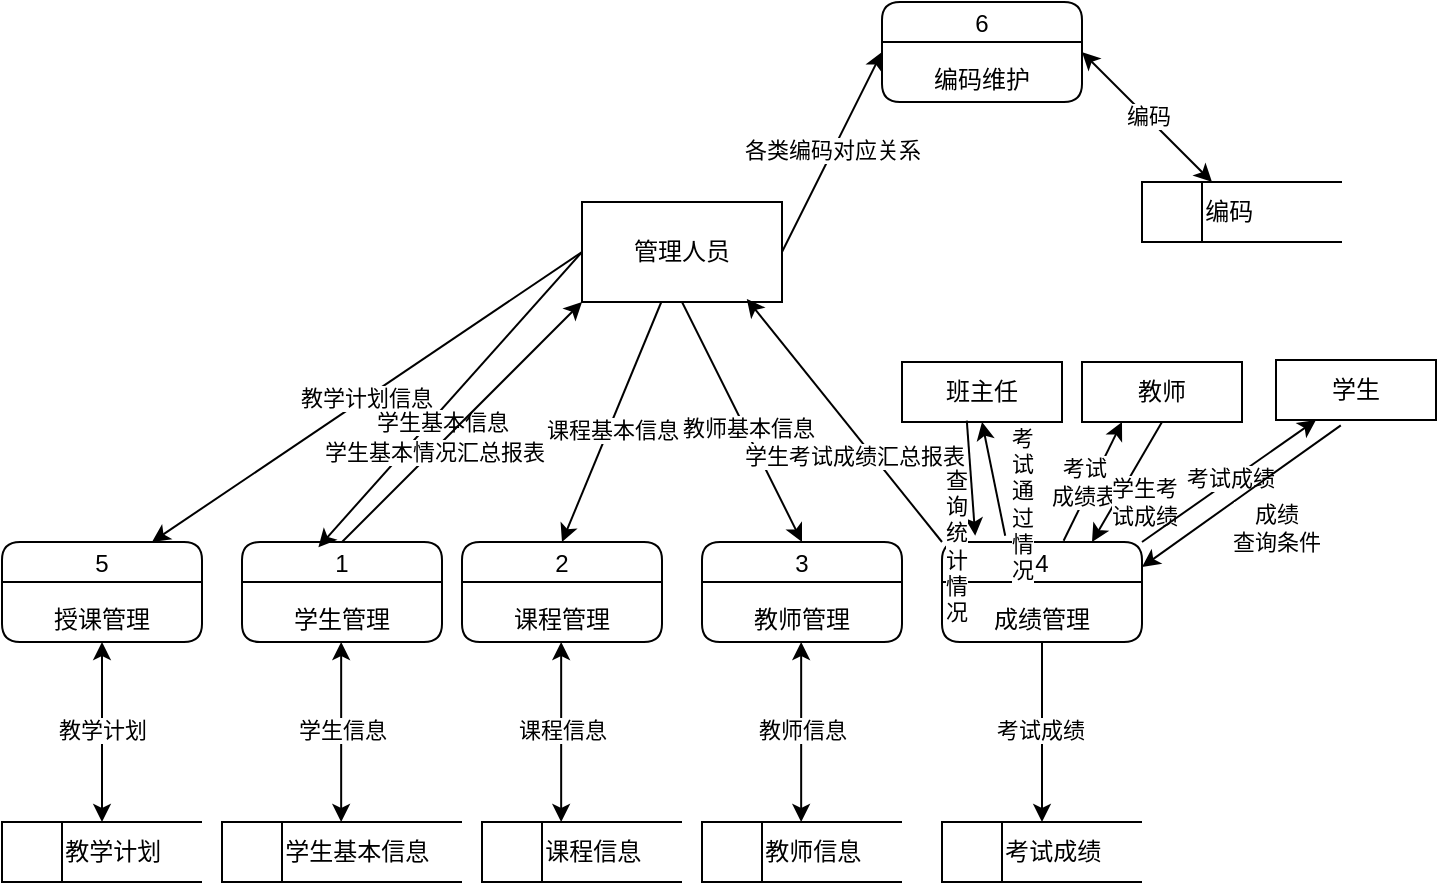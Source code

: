 <mxfile version="24.7.10">
  <diagram name="第 1 页" id="rqZZq5walOISwv6bHdcP">
    <mxGraphModel dx="2160" dy="1014" grid="1" gridSize="10" guides="1" tooltips="1" connect="1" arrows="1" fold="1" page="1" pageScale="1" pageWidth="827" pageHeight="1169" math="0" shadow="0">
      <root>
        <mxCell id="0" />
        <mxCell id="1" parent="0" />
        <mxCell id="IuRhXJj4qnXTzcQBlqx_-1" value="&#xa;&#xa;&#xa;6&#xa;&#xa;编码维护&#xa;" style="swimlane;fontStyle=0;childLayout=stackLayout;horizontal=1;startSize=20;fillColor=#ffffff;horizontalStack=0;resizeParent=1;resizeParentMax=0;resizeLast=0;collapsible=0;marginBottom=0;swimlaneFillColor=#ffffff;rounded=1;" vertex="1" parent="1">
          <mxGeometry x="550" y="160" width="100" height="50" as="geometry" />
        </mxCell>
        <mxCell id="IuRhXJj4qnXTzcQBlqx_-2" value="&#xa;&#xa;&#xa;4&#xa;&#xa;成绩管理&#xa;" style="swimlane;fontStyle=0;childLayout=stackLayout;horizontal=1;startSize=20;fillColor=#ffffff;horizontalStack=0;resizeParent=1;resizeParentMax=0;resizeLast=0;collapsible=0;marginBottom=0;swimlaneFillColor=#ffffff;rounded=1;" vertex="1" parent="1">
          <mxGeometry x="580" y="430" width="100" height="50" as="geometry" />
        </mxCell>
        <mxCell id="IuRhXJj4qnXTzcQBlqx_-3" value="&#xa;&#xa;&#xa;5&#xa;&#xa;授课管理&#xa;" style="swimlane;fontStyle=0;childLayout=stackLayout;horizontal=1;startSize=20;fillColor=#ffffff;horizontalStack=0;resizeParent=1;resizeParentMax=0;resizeLast=0;collapsible=0;marginBottom=0;swimlaneFillColor=#ffffff;rounded=1;" vertex="1" parent="1">
          <mxGeometry x="110" y="430" width="100" height="50" as="geometry" />
        </mxCell>
        <mxCell id="IuRhXJj4qnXTzcQBlqx_-5" value="&#xa;&#xa;&#xa;1&#xa;&#xa;学生管理&#xa;" style="swimlane;fontStyle=0;childLayout=stackLayout;horizontal=1;startSize=20;fillColor=#ffffff;horizontalStack=0;resizeParent=1;resizeParentMax=0;resizeLast=0;collapsible=0;marginBottom=0;swimlaneFillColor=#ffffff;rounded=1;" vertex="1" parent="1">
          <mxGeometry x="230" y="430" width="100" height="50" as="geometry" />
        </mxCell>
        <mxCell id="IuRhXJj4qnXTzcQBlqx_-6" value="&#xa;&#xa;&#xa;&#xa;2&#xa;&#xa;课程管理&#xa;&#xa;" style="swimlane;fontStyle=0;childLayout=stackLayout;horizontal=1;startSize=20;fillColor=#ffffff;horizontalStack=0;resizeParent=1;resizeParentMax=0;resizeLast=0;collapsible=0;marginBottom=0;swimlaneFillColor=#ffffff;rounded=1;" vertex="1" parent="1">
          <mxGeometry x="340" y="430" width="100" height="50" as="geometry" />
        </mxCell>
        <mxCell id="IuRhXJj4qnXTzcQBlqx_-4" value="&#xa;&#xa;3&#xa;&#xa;教师管理" style="swimlane;fontStyle=0;childLayout=stackLayout;horizontal=1;startSize=20;fillColor=#ffffff;horizontalStack=0;resizeParent=1;resizeParentMax=0;resizeLast=0;collapsible=0;marginBottom=0;swimlaneFillColor=#ffffff;rounded=1;" vertex="1" parent="1">
          <mxGeometry x="460" y="430" width="100" height="50" as="geometry" />
        </mxCell>
        <mxCell id="IuRhXJj4qnXTzcQBlqx_-8" value="管理人员" style="html=1;dashed=0;whiteSpace=wrap;" vertex="1" parent="1">
          <mxGeometry x="400" y="260" width="100" height="50" as="geometry" />
        </mxCell>
        <mxCell id="IuRhXJj4qnXTzcQBlqx_-9" value="&amp;nbsp; &amp;nbsp; &amp;nbsp; &amp;nbsp; 教学计划" style="html=1;dashed=0;whiteSpace=wrap;shape=mxgraph.dfd.dataStoreID;align=left;spacingLeft=3;points=[[0,0],[0.5,0],[1,0],[0,0.5],[1,0.5],[0,1],[0.5,1],[1,1]];" vertex="1" parent="1">
          <mxGeometry x="110" y="570" width="100" height="30" as="geometry" />
        </mxCell>
        <mxCell id="IuRhXJj4qnXTzcQBlqx_-10" value="&amp;nbsp; &amp;nbsp; &amp;nbsp; &amp;nbsp; 学生基本信息" style="html=1;dashed=0;whiteSpace=wrap;shape=mxgraph.dfd.dataStoreID;align=left;spacingLeft=3;points=[[0,0],[0.5,0],[1,0],[0,0.5],[1,0.5],[0,1],[0.5,1],[1,1]];" vertex="1" parent="1">
          <mxGeometry x="220" y="570" width="120" height="30" as="geometry" />
        </mxCell>
        <mxCell id="IuRhXJj4qnXTzcQBlqx_-11" value="&amp;nbsp; &amp;nbsp; &amp;nbsp; &amp;nbsp; 课程信息" style="html=1;dashed=0;whiteSpace=wrap;shape=mxgraph.dfd.dataStoreID;align=left;spacingLeft=3;points=[[0,0],[0.5,0],[1,0],[0,0.5],[1,0.5],[0,1],[0.5,1],[1,1]];" vertex="1" parent="1">
          <mxGeometry x="350" y="570" width="100" height="30" as="geometry" />
        </mxCell>
        <mxCell id="IuRhXJj4qnXTzcQBlqx_-12" value="&amp;nbsp; &amp;nbsp; &amp;nbsp; &amp;nbsp; 教师信息" style="html=1;dashed=0;whiteSpace=wrap;shape=mxgraph.dfd.dataStoreID;align=left;spacingLeft=3;points=[[0,0],[0.5,0],[1,0],[0,0.5],[1,0.5],[0,1],[0.5,1],[1,1]];" vertex="1" parent="1">
          <mxGeometry x="460" y="570" width="100" height="30" as="geometry" />
        </mxCell>
        <mxCell id="IuRhXJj4qnXTzcQBlqx_-13" value="&amp;nbsp; &amp;nbsp; &amp;nbsp; &amp;nbsp; 考试成绩" style="html=1;dashed=0;whiteSpace=wrap;shape=mxgraph.dfd.dataStoreID;align=left;spacingLeft=3;points=[[0,0],[0.5,0],[1,0],[0,0.5],[1,0.5],[0,1],[0.5,1],[1,1]];" vertex="1" parent="1">
          <mxGeometry x="580" y="570" width="100" height="30" as="geometry" />
        </mxCell>
        <mxCell id="IuRhXJj4qnXTzcQBlqx_-14" value="&amp;nbsp; &amp;nbsp; &amp;nbsp; &amp;nbsp; 编码" style="html=1;dashed=0;whiteSpace=wrap;shape=mxgraph.dfd.dataStoreID;align=left;spacingLeft=3;points=[[0,0],[0.5,0],[1,0],[0,0.5],[1,0.5],[0,1],[0.5,1],[1,1]];" vertex="1" parent="1">
          <mxGeometry x="680" y="250" width="100" height="30" as="geometry" />
        </mxCell>
        <mxCell id="IuRhXJj4qnXTzcQBlqx_-16" value="教师" style="html=1;dashed=0;whiteSpace=wrap;" vertex="1" parent="1">
          <mxGeometry x="650" y="340" width="80" height="30" as="geometry" />
        </mxCell>
        <mxCell id="IuRhXJj4qnXTzcQBlqx_-17" value="学生" style="html=1;dashed=0;whiteSpace=wrap;" vertex="1" parent="1">
          <mxGeometry x="747" y="339" width="80" height="30" as="geometry" />
        </mxCell>
        <mxCell id="IuRhXJj4qnXTzcQBlqx_-18" value="" style="endArrow=classic;html=1;rounded=0;exitX=0;exitY=0.5;exitDx=0;exitDy=0;entryX=0.75;entryY=0;entryDx=0;entryDy=0;" edge="1" parent="1" source="IuRhXJj4qnXTzcQBlqx_-8" target="IuRhXJj4qnXTzcQBlqx_-3">
          <mxGeometry width="50" height="50" relative="1" as="geometry">
            <mxPoint x="360" y="420" as="sourcePoint" />
            <mxPoint x="270" y="320" as="targetPoint" />
          </mxGeometry>
        </mxCell>
        <mxCell id="IuRhXJj4qnXTzcQBlqx_-19" value="教学计划信息" style="edgeLabel;html=1;align=center;verticalAlign=middle;resizable=0;points=[];" vertex="1" connectable="0" parent="IuRhXJj4qnXTzcQBlqx_-18">
          <mxGeometry x="0.001" relative="1" as="geometry">
            <mxPoint as="offset" />
          </mxGeometry>
        </mxCell>
        <mxCell id="IuRhXJj4qnXTzcQBlqx_-22" value="" style="endArrow=classic;html=1;rounded=0;exitX=0;exitY=0.5;exitDx=0;exitDy=0;entryX=0.382;entryY=0.053;entryDx=0;entryDy=0;entryPerimeter=0;" edge="1" parent="1" source="IuRhXJj4qnXTzcQBlqx_-8" target="IuRhXJj4qnXTzcQBlqx_-5">
          <mxGeometry width="50" height="50" relative="1" as="geometry">
            <mxPoint x="410" y="295" as="sourcePoint" />
            <mxPoint x="195" y="440" as="targetPoint" />
          </mxGeometry>
        </mxCell>
        <mxCell id="IuRhXJj4qnXTzcQBlqx_-23" value="学生基本信息" style="edgeLabel;html=1;align=center;verticalAlign=middle;resizable=0;points=[];" vertex="1" connectable="0" parent="IuRhXJj4qnXTzcQBlqx_-22">
          <mxGeometry x="0.001" relative="1" as="geometry">
            <mxPoint x="-4" y="11" as="offset" />
          </mxGeometry>
        </mxCell>
        <mxCell id="IuRhXJj4qnXTzcQBlqx_-26" value="" style="endArrow=classic;html=1;rounded=0;exitX=0.5;exitY=0;exitDx=0;exitDy=0;entryX=0;entryY=1;entryDx=0;entryDy=0;" edge="1" parent="1" source="IuRhXJj4qnXTzcQBlqx_-5" target="IuRhXJj4qnXTzcQBlqx_-8">
          <mxGeometry width="50" height="50" relative="1" as="geometry">
            <mxPoint x="330" y="420" as="sourcePoint" />
            <mxPoint x="380" y="370" as="targetPoint" />
          </mxGeometry>
        </mxCell>
        <mxCell id="IuRhXJj4qnXTzcQBlqx_-27" value="学生基本情况汇总报表" style="edgeLabel;html=1;align=center;verticalAlign=middle;resizable=0;points=[];" vertex="1" connectable="0" parent="IuRhXJj4qnXTzcQBlqx_-26">
          <mxGeometry x="-0.259" y="-1" relative="1" as="geometry">
            <mxPoint y="-1" as="offset" />
          </mxGeometry>
        </mxCell>
        <mxCell id="IuRhXJj4qnXTzcQBlqx_-28" value="" style="endArrow=classic;html=1;rounded=0;entryX=0.5;entryY=0;entryDx=0;entryDy=0;" edge="1" parent="1" source="IuRhXJj4qnXTzcQBlqx_-8" target="IuRhXJj4qnXTzcQBlqx_-6">
          <mxGeometry width="50" height="50" relative="1" as="geometry">
            <mxPoint x="390" y="420" as="sourcePoint" />
            <mxPoint x="440" y="370" as="targetPoint" />
          </mxGeometry>
        </mxCell>
        <mxCell id="IuRhXJj4qnXTzcQBlqx_-29" value="课程基本信息" style="edgeLabel;html=1;align=center;verticalAlign=middle;resizable=0;points=[];" vertex="1" connectable="0" parent="IuRhXJj4qnXTzcQBlqx_-28">
          <mxGeometry x="0.054" y="1" relative="1" as="geometry">
            <mxPoint as="offset" />
          </mxGeometry>
        </mxCell>
        <mxCell id="IuRhXJj4qnXTzcQBlqx_-30" value="" style="endArrow=classic;html=1;rounded=0;entryX=0.5;entryY=0;entryDx=0;entryDy=0;exitX=0.5;exitY=1;exitDx=0;exitDy=0;" edge="1" parent="1" source="IuRhXJj4qnXTzcQBlqx_-8" target="IuRhXJj4qnXTzcQBlqx_-4">
          <mxGeometry width="50" height="50" relative="1" as="geometry">
            <mxPoint x="450" y="320" as="sourcePoint" />
            <mxPoint x="400" y="440" as="targetPoint" />
          </mxGeometry>
        </mxCell>
        <mxCell id="IuRhXJj4qnXTzcQBlqx_-31" value="教师基本信息" style="edgeLabel;html=1;align=center;verticalAlign=middle;resizable=0;points=[];" vertex="1" connectable="0" parent="IuRhXJj4qnXTzcQBlqx_-30">
          <mxGeometry x="0.054" y="1" relative="1" as="geometry">
            <mxPoint as="offset" />
          </mxGeometry>
        </mxCell>
        <mxCell id="IuRhXJj4qnXTzcQBlqx_-32" value="" style="endArrow=classic;startArrow=classic;html=1;rounded=0;exitX=0.5;exitY=0;exitDx=0;exitDy=0;entryX=0.5;entryY=1;entryDx=0;entryDy=0;" edge="1" parent="1" source="IuRhXJj4qnXTzcQBlqx_-9" target="IuRhXJj4qnXTzcQBlqx_-3">
          <mxGeometry width="50" height="50" relative="1" as="geometry">
            <mxPoint x="300" y="420" as="sourcePoint" />
            <mxPoint x="350" y="370" as="targetPoint" />
          </mxGeometry>
        </mxCell>
        <mxCell id="IuRhXJj4qnXTzcQBlqx_-33" value="教学计划" style="edgeLabel;html=1;align=center;verticalAlign=middle;resizable=0;points=[];" vertex="1" connectable="0" parent="IuRhXJj4qnXTzcQBlqx_-32">
          <mxGeometry x="0.033" relative="1" as="geometry">
            <mxPoint as="offset" />
          </mxGeometry>
        </mxCell>
        <mxCell id="IuRhXJj4qnXTzcQBlqx_-34" value="" style="endArrow=classic;startArrow=classic;html=1;rounded=0;exitX=0.5;exitY=0;exitDx=0;exitDy=0;entryX=0.5;entryY=1;entryDx=0;entryDy=0;" edge="1" parent="1">
          <mxGeometry width="50" height="50" relative="1" as="geometry">
            <mxPoint x="279.58" y="570" as="sourcePoint" />
            <mxPoint x="279.58" y="480" as="targetPoint" />
          </mxGeometry>
        </mxCell>
        <mxCell id="IuRhXJj4qnXTzcQBlqx_-35" value="学生信息" style="edgeLabel;html=1;align=center;verticalAlign=middle;resizable=0;points=[];" vertex="1" connectable="0" parent="IuRhXJj4qnXTzcQBlqx_-34">
          <mxGeometry x="0.033" relative="1" as="geometry">
            <mxPoint as="offset" />
          </mxGeometry>
        </mxCell>
        <mxCell id="IuRhXJj4qnXTzcQBlqx_-36" value="" style="endArrow=classic;startArrow=classic;html=1;rounded=0;exitX=0.5;exitY=0;exitDx=0;exitDy=0;entryX=0.5;entryY=1;entryDx=0;entryDy=0;" edge="1" parent="1">
          <mxGeometry width="50" height="50" relative="1" as="geometry">
            <mxPoint x="389.58" y="570" as="sourcePoint" />
            <mxPoint x="389.58" y="480" as="targetPoint" />
          </mxGeometry>
        </mxCell>
        <mxCell id="IuRhXJj4qnXTzcQBlqx_-37" value="课程信息" style="edgeLabel;html=1;align=center;verticalAlign=middle;resizable=0;points=[];" vertex="1" connectable="0" parent="IuRhXJj4qnXTzcQBlqx_-36">
          <mxGeometry x="0.033" relative="1" as="geometry">
            <mxPoint as="offset" />
          </mxGeometry>
        </mxCell>
        <mxCell id="IuRhXJj4qnXTzcQBlqx_-38" value="" style="endArrow=classic;startArrow=classic;html=1;rounded=0;exitX=0.5;exitY=0;exitDx=0;exitDy=0;entryX=0.5;entryY=1;entryDx=0;entryDy=0;" edge="1" parent="1">
          <mxGeometry width="50" height="50" relative="1" as="geometry">
            <mxPoint x="509.58" y="570" as="sourcePoint" />
            <mxPoint x="509.58" y="480" as="targetPoint" />
          </mxGeometry>
        </mxCell>
        <mxCell id="IuRhXJj4qnXTzcQBlqx_-39" value="教师信息" style="edgeLabel;html=1;align=center;verticalAlign=middle;resizable=0;points=[];" vertex="1" connectable="0" parent="IuRhXJj4qnXTzcQBlqx_-38">
          <mxGeometry x="0.033" relative="1" as="geometry">
            <mxPoint as="offset" />
          </mxGeometry>
        </mxCell>
        <mxCell id="IuRhXJj4qnXTzcQBlqx_-40" value="" style="endArrow=classic;html=1;rounded=0;exitX=0;exitY=0;exitDx=0;exitDy=0;entryX=0.824;entryY=0.97;entryDx=0;entryDy=0;entryPerimeter=0;" edge="1" parent="1" source="IuRhXJj4qnXTzcQBlqx_-2" target="IuRhXJj4qnXTzcQBlqx_-8">
          <mxGeometry width="50" height="50" relative="1" as="geometry">
            <mxPoint x="580" y="420" as="sourcePoint" />
            <mxPoint x="600" y="310" as="targetPoint" />
          </mxGeometry>
        </mxCell>
        <mxCell id="IuRhXJj4qnXTzcQBlqx_-41" value="学生考试成绩汇总报表" style="edgeLabel;html=1;align=center;verticalAlign=middle;resizable=0;points=[];" vertex="1" connectable="0" parent="IuRhXJj4qnXTzcQBlqx_-40">
          <mxGeometry x="-0.006" y="1" relative="1" as="geometry">
            <mxPoint x="5" y="17" as="offset" />
          </mxGeometry>
        </mxCell>
        <mxCell id="IuRhXJj4qnXTzcQBlqx_-42" value="班主任" style="html=1;dashed=0;whiteSpace=wrap;" vertex="1" parent="1">
          <mxGeometry x="560" y="340" width="80" height="30" as="geometry" />
        </mxCell>
        <mxCell id="IuRhXJj4qnXTzcQBlqx_-43" value="" style="endArrow=classic;html=1;rounded=0;exitX=0.405;exitY=0.978;exitDx=0;exitDy=0;exitPerimeter=0;entryX=0.166;entryY=-0.063;entryDx=0;entryDy=0;entryPerimeter=0;" edge="1" parent="1" source="IuRhXJj4qnXTzcQBlqx_-42" target="IuRhXJj4qnXTzcQBlqx_-2">
          <mxGeometry width="50" height="50" relative="1" as="geometry">
            <mxPoint x="580" y="420" as="sourcePoint" />
            <mxPoint x="630" y="370" as="targetPoint" />
          </mxGeometry>
        </mxCell>
        <mxCell id="IuRhXJj4qnXTzcQBlqx_-44" value="查&lt;div&gt;询&lt;/div&gt;&lt;div&gt;统&lt;/div&gt;&lt;div&gt;计&lt;/div&gt;&lt;div&gt;情&lt;/div&gt;&lt;div&gt;况&lt;/div&gt;" style="edgeLabel;html=1;align=center;verticalAlign=middle;resizable=0;points=[];" vertex="1" connectable="0" parent="IuRhXJj4qnXTzcQBlqx_-43">
          <mxGeometry x="-0.014" relative="1" as="geometry">
            <mxPoint x="-8" y="34" as="offset" />
          </mxGeometry>
        </mxCell>
        <mxCell id="IuRhXJj4qnXTzcQBlqx_-45" value="" style="endArrow=classic;html=1;rounded=0;exitX=0.316;exitY=-0.063;exitDx=0;exitDy=0;exitPerimeter=0;entryX=0.5;entryY=1;entryDx=0;entryDy=0;" edge="1" parent="1" source="IuRhXJj4qnXTzcQBlqx_-2" target="IuRhXJj4qnXTzcQBlqx_-42">
          <mxGeometry width="50" height="50" relative="1" as="geometry">
            <mxPoint x="580" y="420" as="sourcePoint" />
            <mxPoint x="630" y="370" as="targetPoint" />
          </mxGeometry>
        </mxCell>
        <mxCell id="IuRhXJj4qnXTzcQBlqx_-46" value="考&lt;div&gt;试&lt;/div&gt;&lt;div&gt;通&lt;/div&gt;&lt;div&gt;过&lt;/div&gt;&lt;div&gt;情&lt;/div&gt;&lt;div&gt;况&lt;/div&gt;" style="edgeLabel;html=1;align=center;verticalAlign=middle;resizable=0;points=[];" vertex="1" connectable="0" parent="IuRhXJj4qnXTzcQBlqx_-45">
          <mxGeometry x="0.02" y="-1" relative="1" as="geometry">
            <mxPoint x="13" y="13" as="offset" />
          </mxGeometry>
        </mxCell>
        <mxCell id="IuRhXJj4qnXTzcQBlqx_-47" value="" style="endArrow=classic;html=1;rounded=0;exitX=0.608;exitY=-0.013;exitDx=0;exitDy=0;exitPerimeter=0;entryX=0.25;entryY=1;entryDx=0;entryDy=0;" edge="1" parent="1" source="IuRhXJj4qnXTzcQBlqx_-2" target="IuRhXJj4qnXTzcQBlqx_-16">
          <mxGeometry width="50" height="50" relative="1" as="geometry">
            <mxPoint x="590" y="420" as="sourcePoint" />
            <mxPoint x="640" y="370" as="targetPoint" />
          </mxGeometry>
        </mxCell>
        <mxCell id="IuRhXJj4qnXTzcQBlqx_-49" value="考试&lt;div&gt;成绩表&lt;/div&gt;" style="edgeLabel;html=1;align=center;verticalAlign=middle;resizable=0;points=[];" vertex="1" connectable="0" parent="IuRhXJj4qnXTzcQBlqx_-47">
          <mxGeometry x="0.014" y="-2" relative="1" as="geometry">
            <mxPoint x="-7" as="offset" />
          </mxGeometry>
        </mxCell>
        <mxCell id="IuRhXJj4qnXTzcQBlqx_-48" value="" style="endArrow=classic;html=1;rounded=0;exitX=0.5;exitY=1;exitDx=0;exitDy=0;entryX=0.75;entryY=0;entryDx=0;entryDy=0;" edge="1" parent="1" source="IuRhXJj4qnXTzcQBlqx_-16" target="IuRhXJj4qnXTzcQBlqx_-2">
          <mxGeometry width="50" height="50" relative="1" as="geometry">
            <mxPoint x="651" y="439" as="sourcePoint" />
            <mxPoint x="680" y="420" as="targetPoint" />
          </mxGeometry>
        </mxCell>
        <mxCell id="IuRhXJj4qnXTzcQBlqx_-50" value="学生考&lt;div&gt;试成绩&lt;/div&gt;" style="edgeLabel;html=1;align=center;verticalAlign=middle;resizable=0;points=[];" vertex="1" connectable="0" parent="IuRhXJj4qnXTzcQBlqx_-48">
          <mxGeometry x="-0.117" y="2" relative="1" as="geometry">
            <mxPoint x="4" y="12" as="offset" />
          </mxGeometry>
        </mxCell>
        <mxCell id="IuRhXJj4qnXTzcQBlqx_-51" value="" style="endArrow=classic;html=1;rounded=0;entryX=0.25;entryY=1;entryDx=0;entryDy=0;exitX=1;exitY=0;exitDx=0;exitDy=0;" edge="1" parent="1" source="IuRhXJj4qnXTzcQBlqx_-2" target="IuRhXJj4qnXTzcQBlqx_-17">
          <mxGeometry width="50" height="50" relative="1" as="geometry">
            <mxPoint x="725" y="430" as="sourcePoint" />
            <mxPoint x="775" y="380" as="targetPoint" />
          </mxGeometry>
        </mxCell>
        <mxCell id="IuRhXJj4qnXTzcQBlqx_-53" value="考试成绩" style="edgeLabel;html=1;align=center;verticalAlign=middle;resizable=0;points=[];" vertex="1" connectable="0" parent="IuRhXJj4qnXTzcQBlqx_-51">
          <mxGeometry x="0.026" y="1" relative="1" as="geometry">
            <mxPoint as="offset" />
          </mxGeometry>
        </mxCell>
        <mxCell id="IuRhXJj4qnXTzcQBlqx_-52" value="成绩&lt;div&gt;查询条件&lt;/div&gt;" style="endArrow=classic;html=1;rounded=0;entryX=1;entryY=0.25;entryDx=0;entryDy=0;exitX=0.405;exitY=1.089;exitDx=0;exitDy=0;exitPerimeter=0;" edge="1" parent="1" source="IuRhXJj4qnXTzcQBlqx_-17" target="IuRhXJj4qnXTzcQBlqx_-2">
          <mxGeometry x="-0.079" y="23" width="50" height="50" relative="1" as="geometry">
            <mxPoint x="722" y="439" as="sourcePoint" />
            <mxPoint x="750.3" y="430" as="targetPoint" />
            <mxPoint as="offset" />
          </mxGeometry>
        </mxCell>
        <mxCell id="IuRhXJj4qnXTzcQBlqx_-54" value="" style="endArrow=classic;html=1;rounded=0;exitX=0.5;exitY=1;exitDx=0;exitDy=0;entryX=0.5;entryY=0;entryDx=0;entryDy=0;" edge="1" parent="1" source="IuRhXJj4qnXTzcQBlqx_-2" target="IuRhXJj4qnXTzcQBlqx_-13">
          <mxGeometry width="50" height="50" relative="1" as="geometry">
            <mxPoint x="560" y="420" as="sourcePoint" />
            <mxPoint x="610" y="370" as="targetPoint" />
          </mxGeometry>
        </mxCell>
        <mxCell id="IuRhXJj4qnXTzcQBlqx_-55" value="考试成绩" style="edgeLabel;html=1;align=center;verticalAlign=middle;resizable=0;points=[];" vertex="1" connectable="0" parent="IuRhXJj4qnXTzcQBlqx_-54">
          <mxGeometry x="-0.033" y="-1" relative="1" as="geometry">
            <mxPoint as="offset" />
          </mxGeometry>
        </mxCell>
        <mxCell id="IuRhXJj4qnXTzcQBlqx_-59" value="" style="endArrow=classic;html=1;rounded=0;exitX=1;exitY=0.5;exitDx=0;exitDy=0;entryX=0;entryY=0.5;entryDx=0;entryDy=0;" edge="1" parent="1" source="IuRhXJj4qnXTzcQBlqx_-8" target="IuRhXJj4qnXTzcQBlqx_-1">
          <mxGeometry width="50" height="50" relative="1" as="geometry">
            <mxPoint x="630" y="390" as="sourcePoint" />
            <mxPoint x="680" y="340" as="targetPoint" />
          </mxGeometry>
        </mxCell>
        <mxCell id="IuRhXJj4qnXTzcQBlqx_-60" value="各类编码对应关系" style="edgeLabel;html=1;align=center;verticalAlign=middle;resizable=0;points=[];" vertex="1" connectable="0" parent="IuRhXJj4qnXTzcQBlqx_-59">
          <mxGeometry x="0.021" y="1" relative="1" as="geometry">
            <mxPoint as="offset" />
          </mxGeometry>
        </mxCell>
        <mxCell id="IuRhXJj4qnXTzcQBlqx_-62" value="" style="endArrow=classic;startArrow=classic;html=1;rounded=0;exitX=1;exitY=0.5;exitDx=0;exitDy=0;" edge="1" parent="1" source="IuRhXJj4qnXTzcQBlqx_-1" target="IuRhXJj4qnXTzcQBlqx_-14">
          <mxGeometry width="50" height="50" relative="1" as="geometry">
            <mxPoint x="630" y="390" as="sourcePoint" />
            <mxPoint x="680" y="340" as="targetPoint" />
          </mxGeometry>
        </mxCell>
        <mxCell id="IuRhXJj4qnXTzcQBlqx_-63" value="编码" style="edgeLabel;html=1;align=center;verticalAlign=middle;resizable=0;points=[];" vertex="1" connectable="0" parent="IuRhXJj4qnXTzcQBlqx_-62">
          <mxGeometry x="0.002" y="1" relative="1" as="geometry">
            <mxPoint as="offset" />
          </mxGeometry>
        </mxCell>
      </root>
    </mxGraphModel>
  </diagram>
</mxfile>
